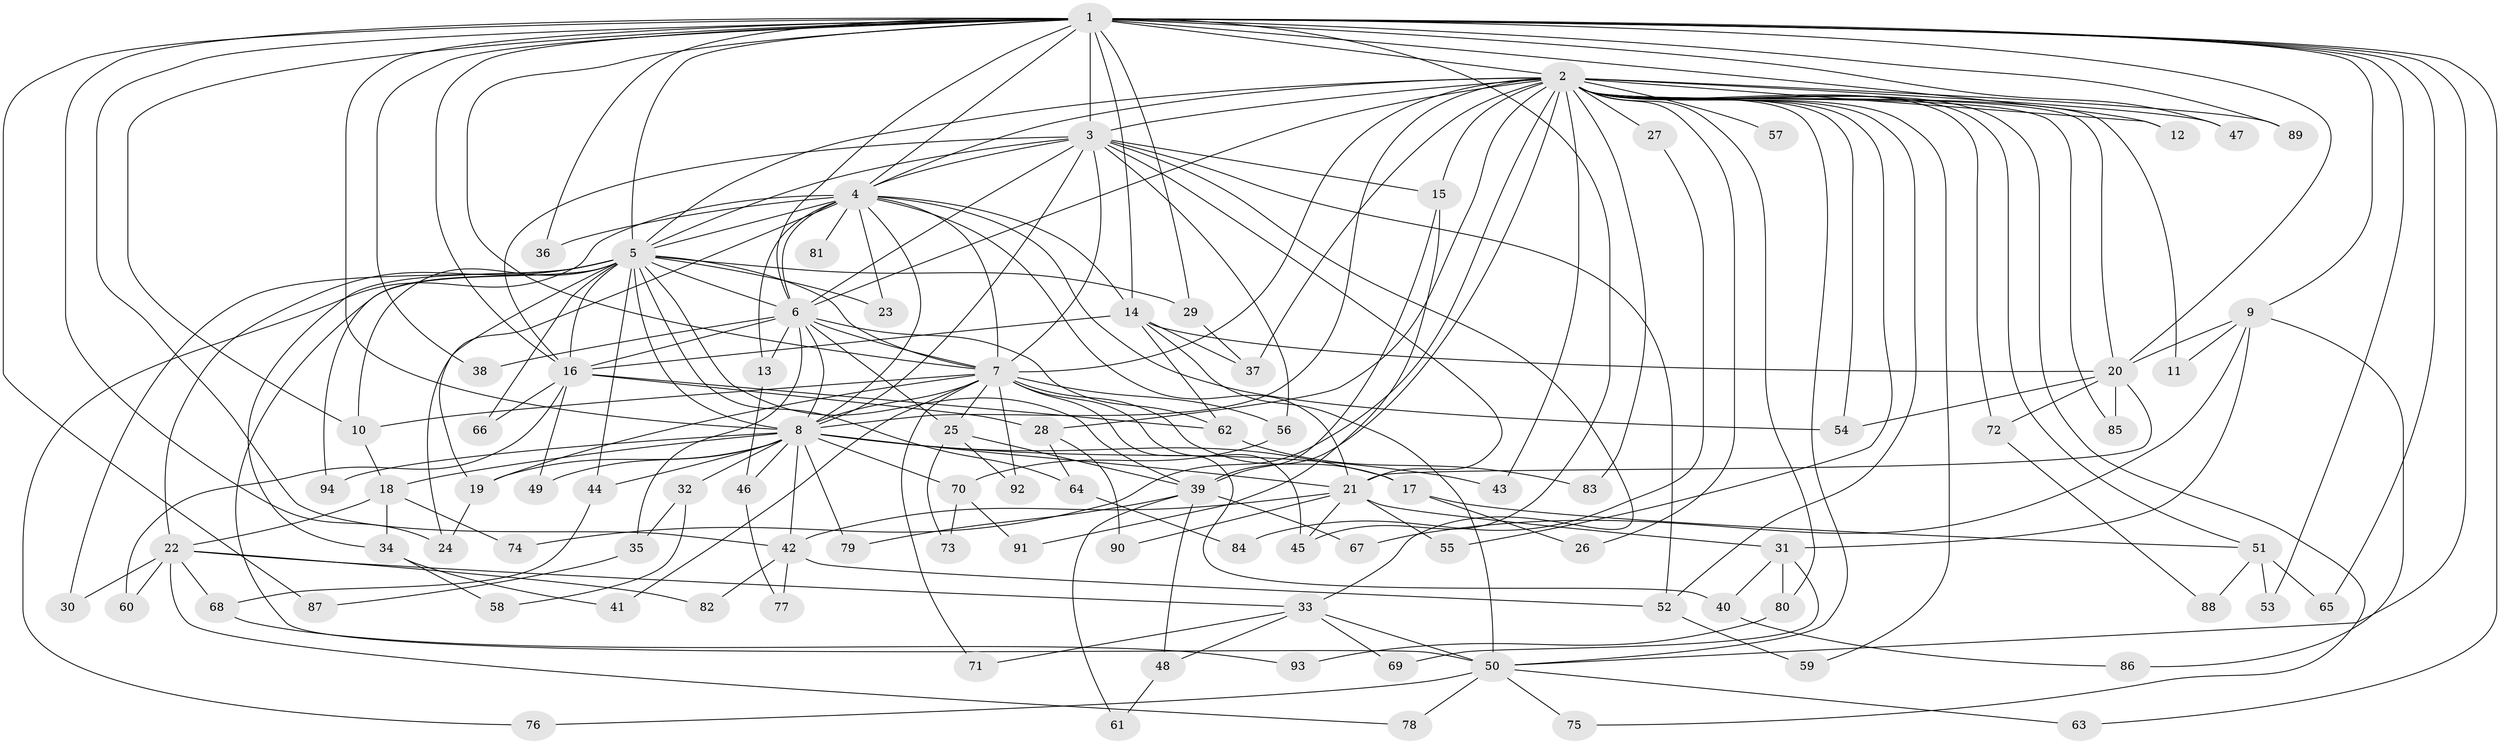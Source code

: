 // original degree distribution, {30: 0.007575757575757576, 21: 0.007575757575757576, 16: 0.015151515151515152, 29: 0.007575757575757576, 20: 0.015151515151515152, 25: 0.015151515151515152, 18: 0.007575757575757576, 2: 0.5303030303030303, 7: 0.022727272727272728, 4: 0.08333333333333333, 3: 0.1893939393939394, 5: 0.06060606060606061, 9: 0.015151515151515152, 8: 0.007575757575757576, 6: 0.015151515151515152}
// Generated by graph-tools (version 1.1) at 2025/49/03/04/25 22:49:20]
// undirected, 94 vertices, 216 edges
graph export_dot {
  node [color=gray90,style=filled];
  1;
  2;
  3;
  4;
  5;
  6;
  7;
  8;
  9;
  10;
  11;
  12;
  13;
  14;
  15;
  16;
  17;
  18;
  19;
  20;
  21;
  22;
  23;
  24;
  25;
  26;
  27;
  28;
  29;
  30;
  31;
  32;
  33;
  34;
  35;
  36;
  37;
  38;
  39;
  40;
  41;
  42;
  43;
  44;
  45;
  46;
  47;
  48;
  49;
  50;
  51;
  52;
  53;
  54;
  55;
  56;
  57;
  58;
  59;
  60;
  61;
  62;
  63;
  64;
  65;
  66;
  67;
  68;
  69;
  70;
  71;
  72;
  73;
  74;
  75;
  76;
  77;
  78;
  79;
  80;
  81;
  82;
  83;
  84;
  85;
  86;
  87;
  88;
  89;
  90;
  91;
  92;
  93;
  94;
  1 -- 2 [weight=4.0];
  1 -- 3 [weight=2.0];
  1 -- 4 [weight=2.0];
  1 -- 5 [weight=3.0];
  1 -- 6 [weight=3.0];
  1 -- 7 [weight=2.0];
  1 -- 8 [weight=3.0];
  1 -- 9 [weight=1.0];
  1 -- 10 [weight=1.0];
  1 -- 12 [weight=2.0];
  1 -- 14 [weight=1.0];
  1 -- 16 [weight=1.0];
  1 -- 20 [weight=2.0];
  1 -- 24 [weight=1.0];
  1 -- 29 [weight=1.0];
  1 -- 36 [weight=1.0];
  1 -- 38 [weight=1.0];
  1 -- 42 [weight=1.0];
  1 -- 45 [weight=2.0];
  1 -- 47 [weight=1.0];
  1 -- 50 [weight=1.0];
  1 -- 53 [weight=1.0];
  1 -- 63 [weight=1.0];
  1 -- 65 [weight=1.0];
  1 -- 87 [weight=1.0];
  1 -- 89 [weight=1.0];
  2 -- 3 [weight=3.0];
  2 -- 4 [weight=2.0];
  2 -- 5 [weight=2.0];
  2 -- 6 [weight=2.0];
  2 -- 7 [weight=3.0];
  2 -- 8 [weight=2.0];
  2 -- 11 [weight=1.0];
  2 -- 12 [weight=2.0];
  2 -- 15 [weight=1.0];
  2 -- 20 [weight=1.0];
  2 -- 26 [weight=1.0];
  2 -- 27 [weight=2.0];
  2 -- 28 [weight=1.0];
  2 -- 37 [weight=1.0];
  2 -- 39 [weight=1.0];
  2 -- 43 [weight=1.0];
  2 -- 47 [weight=1.0];
  2 -- 50 [weight=1.0];
  2 -- 51 [weight=1.0];
  2 -- 52 [weight=1.0];
  2 -- 54 [weight=1.0];
  2 -- 55 [weight=1.0];
  2 -- 57 [weight=2.0];
  2 -- 59 [weight=1.0];
  2 -- 72 [weight=1.0];
  2 -- 74 [weight=1.0];
  2 -- 75 [weight=1.0];
  2 -- 80 [weight=1.0];
  2 -- 83 [weight=1.0];
  2 -- 85 [weight=1.0];
  2 -- 89 [weight=1.0];
  3 -- 4 [weight=1.0];
  3 -- 5 [weight=1.0];
  3 -- 6 [weight=1.0];
  3 -- 7 [weight=1.0];
  3 -- 8 [weight=1.0];
  3 -- 15 [weight=1.0];
  3 -- 16 [weight=1.0];
  3 -- 21 [weight=1.0];
  3 -- 33 [weight=1.0];
  3 -- 52 [weight=1.0];
  3 -- 56 [weight=1.0];
  4 -- 5 [weight=1.0];
  4 -- 6 [weight=2.0];
  4 -- 7 [weight=1.0];
  4 -- 8 [weight=1.0];
  4 -- 13 [weight=1.0];
  4 -- 14 [weight=1.0];
  4 -- 21 [weight=1.0];
  4 -- 23 [weight=1.0];
  4 -- 24 [weight=1.0];
  4 -- 36 [weight=1.0];
  4 -- 54 [weight=1.0];
  4 -- 76 [weight=1.0];
  4 -- 81 [weight=1.0];
  5 -- 6 [weight=2.0];
  5 -- 7 [weight=1.0];
  5 -- 8 [weight=1.0];
  5 -- 10 [weight=1.0];
  5 -- 16 [weight=1.0];
  5 -- 19 [weight=1.0];
  5 -- 22 [weight=1.0];
  5 -- 23 [weight=1.0];
  5 -- 29 [weight=1.0];
  5 -- 30 [weight=1.0];
  5 -- 34 [weight=1.0];
  5 -- 39 [weight=1.0];
  5 -- 44 [weight=1.0];
  5 -- 50 [weight=2.0];
  5 -- 64 [weight=1.0];
  5 -- 66 [weight=1.0];
  5 -- 94 [weight=1.0];
  6 -- 7 [weight=1.0];
  6 -- 8 [weight=1.0];
  6 -- 13 [weight=1.0];
  6 -- 16 [weight=1.0];
  6 -- 25 [weight=1.0];
  6 -- 35 [weight=1.0];
  6 -- 38 [weight=1.0];
  6 -- 62 [weight=1.0];
  7 -- 8 [weight=1.0];
  7 -- 10 [weight=1.0];
  7 -- 17 [weight=1.0];
  7 -- 19 [weight=1.0];
  7 -- 25 [weight=1.0];
  7 -- 40 [weight=1.0];
  7 -- 41 [weight=1.0];
  7 -- 45 [weight=1.0];
  7 -- 56 [weight=1.0];
  7 -- 71 [weight=1.0];
  7 -- 92 [weight=1.0];
  8 -- 17 [weight=1.0];
  8 -- 18 [weight=1.0];
  8 -- 19 [weight=1.0];
  8 -- 21 [weight=2.0];
  8 -- 32 [weight=1.0];
  8 -- 42 [weight=1.0];
  8 -- 43 [weight=1.0];
  8 -- 44 [weight=1.0];
  8 -- 46 [weight=1.0];
  8 -- 49 [weight=1.0];
  8 -- 70 [weight=1.0];
  8 -- 79 [weight=1.0];
  8 -- 94 [weight=1.0];
  9 -- 11 [weight=1.0];
  9 -- 20 [weight=1.0];
  9 -- 31 [weight=1.0];
  9 -- 67 [weight=1.0];
  9 -- 86 [weight=1.0];
  10 -- 18 [weight=1.0];
  13 -- 46 [weight=1.0];
  14 -- 16 [weight=1.0];
  14 -- 20 [weight=1.0];
  14 -- 37 [weight=1.0];
  14 -- 50 [weight=4.0];
  14 -- 62 [weight=1.0];
  15 -- 39 [weight=1.0];
  15 -- 91 [weight=1.0];
  16 -- 28 [weight=1.0];
  16 -- 49 [weight=1.0];
  16 -- 60 [weight=1.0];
  16 -- 62 [weight=1.0];
  16 -- 66 [weight=1.0];
  17 -- 26 [weight=1.0];
  17 -- 51 [weight=1.0];
  18 -- 22 [weight=1.0];
  18 -- 34 [weight=1.0];
  18 -- 74 [weight=1.0];
  19 -- 24 [weight=1.0];
  20 -- 21 [weight=1.0];
  20 -- 54 [weight=1.0];
  20 -- 72 [weight=1.0];
  20 -- 85 [weight=1.0];
  21 -- 31 [weight=1.0];
  21 -- 42 [weight=1.0];
  21 -- 45 [weight=1.0];
  21 -- 55 [weight=1.0];
  21 -- 90 [weight=1.0];
  22 -- 30 [weight=1.0];
  22 -- 33 [weight=1.0];
  22 -- 60 [weight=1.0];
  22 -- 68 [weight=1.0];
  22 -- 78 [weight=1.0];
  22 -- 82 [weight=1.0];
  25 -- 39 [weight=1.0];
  25 -- 73 [weight=1.0];
  25 -- 92 [weight=1.0];
  27 -- 84 [weight=1.0];
  28 -- 64 [weight=1.0];
  28 -- 90 [weight=1.0];
  29 -- 37 [weight=1.0];
  31 -- 40 [weight=1.0];
  31 -- 69 [weight=1.0];
  31 -- 80 [weight=1.0];
  32 -- 35 [weight=1.0];
  32 -- 58 [weight=1.0];
  33 -- 48 [weight=1.0];
  33 -- 50 [weight=1.0];
  33 -- 69 [weight=1.0];
  33 -- 71 [weight=1.0];
  34 -- 41 [weight=1.0];
  34 -- 58 [weight=1.0];
  35 -- 87 [weight=1.0];
  39 -- 48 [weight=1.0];
  39 -- 61 [weight=1.0];
  39 -- 67 [weight=1.0];
  39 -- 79 [weight=1.0];
  40 -- 86 [weight=1.0];
  42 -- 52 [weight=1.0];
  42 -- 77 [weight=1.0];
  42 -- 82 [weight=1.0];
  44 -- 68 [weight=1.0];
  46 -- 77 [weight=1.0];
  48 -- 61 [weight=1.0];
  50 -- 63 [weight=1.0];
  50 -- 75 [weight=1.0];
  50 -- 76 [weight=1.0];
  50 -- 78 [weight=1.0];
  51 -- 53 [weight=1.0];
  51 -- 65 [weight=1.0];
  51 -- 88 [weight=1.0];
  52 -- 59 [weight=1.0];
  56 -- 70 [weight=1.0];
  62 -- 83 [weight=1.0];
  64 -- 84 [weight=1.0];
  68 -- 93 [weight=1.0];
  70 -- 73 [weight=1.0];
  70 -- 91 [weight=1.0];
  72 -- 88 [weight=1.0];
  80 -- 93 [weight=1.0];
}
